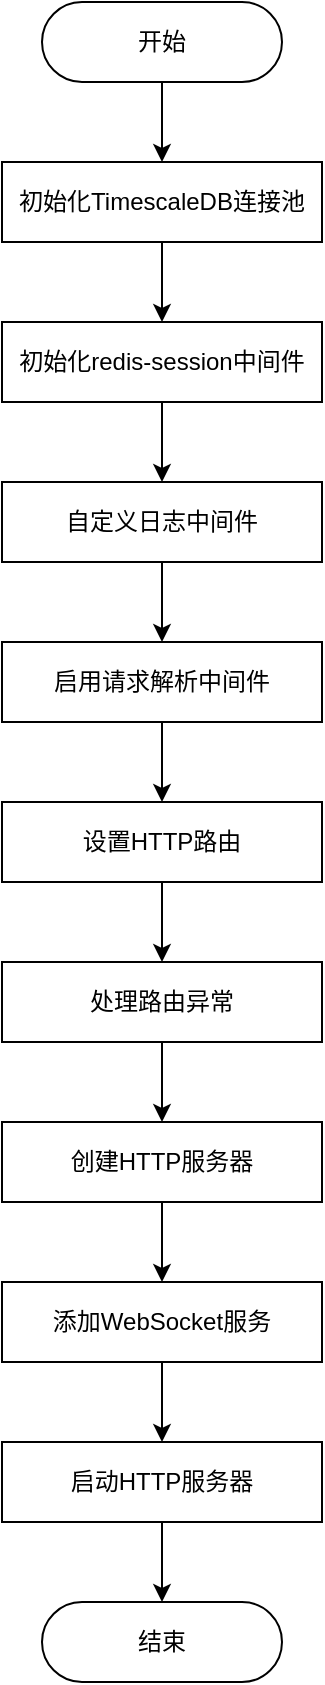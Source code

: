 <mxfile version="13.0.3" type="device"><diagram id="269UCwaFpGqxj9NnDmd6" name="Page-1"><mxGraphModel dx="1422" dy="842" grid="1" gridSize="10" guides="1" tooltips="1" connect="1" arrows="1" fold="1" page="1" pageScale="1" pageWidth="827" pageHeight="1169" math="0" shadow="0"><root><mxCell id="0"/><mxCell id="1" parent="0"/><mxCell id="nto-EXlEE-001Ja5oaxS-6" style="edgeStyle=orthogonalEdgeStyle;rounded=0;orthogonalLoop=1;jettySize=auto;html=1;exitX=0.5;exitY=1;exitDx=0;exitDy=0;entryX=0.5;entryY=0;entryDx=0;entryDy=0;" edge="1" parent="1" source="nto-EXlEE-001Ja5oaxS-1" target="nto-EXlEE-001Ja5oaxS-3"><mxGeometry relative="1" as="geometry"/></mxCell><mxCell id="nto-EXlEE-001Ja5oaxS-1" value="开始" style="rounded=1;whiteSpace=wrap;html=1;arcSize=50;" vertex="1" parent="1"><mxGeometry x="360" y="40" width="120" height="40" as="geometry"/></mxCell><mxCell id="nto-EXlEE-001Ja5oaxS-2" value="结束" style="rounded=1;whiteSpace=wrap;html=1;arcSize=50;" vertex="1" parent="1"><mxGeometry x="360" y="840" width="120" height="40" as="geometry"/></mxCell><mxCell id="nto-EXlEE-001Ja5oaxS-7" style="edgeStyle=orthogonalEdgeStyle;rounded=0;orthogonalLoop=1;jettySize=auto;html=1;exitX=0.5;exitY=1;exitDx=0;exitDy=0;entryX=0.5;entryY=0;entryDx=0;entryDy=0;" edge="1" parent="1" source="nto-EXlEE-001Ja5oaxS-3" target="nto-EXlEE-001Ja5oaxS-4"><mxGeometry relative="1" as="geometry"/></mxCell><mxCell id="nto-EXlEE-001Ja5oaxS-3" value="初始化TimescaleDB连接池" style="rounded=0;whiteSpace=wrap;html=1;" vertex="1" parent="1"><mxGeometry x="340" y="120" width="160" height="40" as="geometry"/></mxCell><mxCell id="nto-EXlEE-001Ja5oaxS-8" style="edgeStyle=orthogonalEdgeStyle;rounded=0;orthogonalLoop=1;jettySize=auto;html=1;exitX=0.5;exitY=1;exitDx=0;exitDy=0;entryX=0.5;entryY=0;entryDx=0;entryDy=0;" edge="1" parent="1" source="nto-EXlEE-001Ja5oaxS-4" target="nto-EXlEE-001Ja5oaxS-5"><mxGeometry relative="1" as="geometry"/></mxCell><mxCell id="nto-EXlEE-001Ja5oaxS-4" value="初始化redis-session中间件" style="rounded=0;whiteSpace=wrap;html=1;" vertex="1" parent="1"><mxGeometry x="340" y="200" width="160" height="40" as="geometry"/></mxCell><mxCell id="nto-EXlEE-001Ja5oaxS-10" style="edgeStyle=orthogonalEdgeStyle;rounded=0;orthogonalLoop=1;jettySize=auto;html=1;exitX=0.5;exitY=1;exitDx=0;exitDy=0;entryX=0.5;entryY=0;entryDx=0;entryDy=0;" edge="1" parent="1" source="nto-EXlEE-001Ja5oaxS-5" target="nto-EXlEE-001Ja5oaxS-9"><mxGeometry relative="1" as="geometry"/></mxCell><mxCell id="nto-EXlEE-001Ja5oaxS-5" value="自定义日志中间件" style="rounded=0;whiteSpace=wrap;html=1;" vertex="1" parent="1"><mxGeometry x="340" y="280" width="160" height="40" as="geometry"/></mxCell><mxCell id="nto-EXlEE-001Ja5oaxS-16" style="edgeStyle=orthogonalEdgeStyle;rounded=0;orthogonalLoop=1;jettySize=auto;html=1;exitX=0.5;exitY=1;exitDx=0;exitDy=0;entryX=0.5;entryY=0;entryDx=0;entryDy=0;" edge="1" parent="1" source="nto-EXlEE-001Ja5oaxS-9" target="nto-EXlEE-001Ja5oaxS-11"><mxGeometry relative="1" as="geometry"/></mxCell><mxCell id="nto-EXlEE-001Ja5oaxS-9" value="启用请求解析中间件" style="rounded=0;whiteSpace=wrap;html=1;" vertex="1" parent="1"><mxGeometry x="340" y="360" width="160" height="40" as="geometry"/></mxCell><mxCell id="nto-EXlEE-001Ja5oaxS-17" style="edgeStyle=orthogonalEdgeStyle;rounded=0;orthogonalLoop=1;jettySize=auto;html=1;exitX=0.5;exitY=1;exitDx=0;exitDy=0;entryX=0.5;entryY=0;entryDx=0;entryDy=0;" edge="1" parent="1" source="nto-EXlEE-001Ja5oaxS-11" target="nto-EXlEE-001Ja5oaxS-14"><mxGeometry relative="1" as="geometry"/></mxCell><mxCell id="nto-EXlEE-001Ja5oaxS-11" value="设置HTTP路由" style="rounded=0;whiteSpace=wrap;html=1;" vertex="1" parent="1"><mxGeometry x="340" y="440" width="160" height="40" as="geometry"/></mxCell><mxCell id="nto-EXlEE-001Ja5oaxS-19" style="edgeStyle=orthogonalEdgeStyle;rounded=0;orthogonalLoop=1;jettySize=auto;html=1;exitX=0.5;exitY=1;exitDx=0;exitDy=0;entryX=0.5;entryY=0;entryDx=0;entryDy=0;" edge="1" parent="1" source="nto-EXlEE-001Ja5oaxS-12" target="nto-EXlEE-001Ja5oaxS-13"><mxGeometry relative="1" as="geometry"/></mxCell><mxCell id="nto-EXlEE-001Ja5oaxS-12" value="创建HTTP服务器" style="rounded=0;whiteSpace=wrap;html=1;" vertex="1" parent="1"><mxGeometry x="340" y="600" width="160" height="40" as="geometry"/></mxCell><mxCell id="nto-EXlEE-001Ja5oaxS-20" style="edgeStyle=orthogonalEdgeStyle;rounded=0;orthogonalLoop=1;jettySize=auto;html=1;exitX=0.5;exitY=1;exitDx=0;exitDy=0;entryX=0.5;entryY=0;entryDx=0;entryDy=0;" edge="1" parent="1" source="nto-EXlEE-001Ja5oaxS-13" target="nto-EXlEE-001Ja5oaxS-15"><mxGeometry relative="1" as="geometry"/></mxCell><mxCell id="nto-EXlEE-001Ja5oaxS-13" value="添加WebSocket服务" style="rounded=0;whiteSpace=wrap;html=1;" vertex="1" parent="1"><mxGeometry x="340" y="680" width="160" height="40" as="geometry"/></mxCell><mxCell id="nto-EXlEE-001Ja5oaxS-18" style="edgeStyle=orthogonalEdgeStyle;rounded=0;orthogonalLoop=1;jettySize=auto;html=1;exitX=0.5;exitY=1;exitDx=0;exitDy=0;" edge="1" parent="1" source="nto-EXlEE-001Ja5oaxS-14" target="nto-EXlEE-001Ja5oaxS-12"><mxGeometry relative="1" as="geometry"/></mxCell><mxCell id="nto-EXlEE-001Ja5oaxS-14" value="处理路由异常" style="rounded=0;whiteSpace=wrap;html=1;" vertex="1" parent="1"><mxGeometry x="340" y="520" width="160" height="40" as="geometry"/></mxCell><mxCell id="nto-EXlEE-001Ja5oaxS-21" style="edgeStyle=orthogonalEdgeStyle;rounded=0;orthogonalLoop=1;jettySize=auto;html=1;exitX=0.5;exitY=1;exitDx=0;exitDy=0;entryX=0.5;entryY=0;entryDx=0;entryDy=0;" edge="1" parent="1" source="nto-EXlEE-001Ja5oaxS-15" target="nto-EXlEE-001Ja5oaxS-2"><mxGeometry relative="1" as="geometry"/></mxCell><mxCell id="nto-EXlEE-001Ja5oaxS-15" value="启动HTTP服务器" style="rounded=0;whiteSpace=wrap;html=1;" vertex="1" parent="1"><mxGeometry x="340" y="760" width="160" height="40" as="geometry"/></mxCell></root></mxGraphModel></diagram></mxfile>